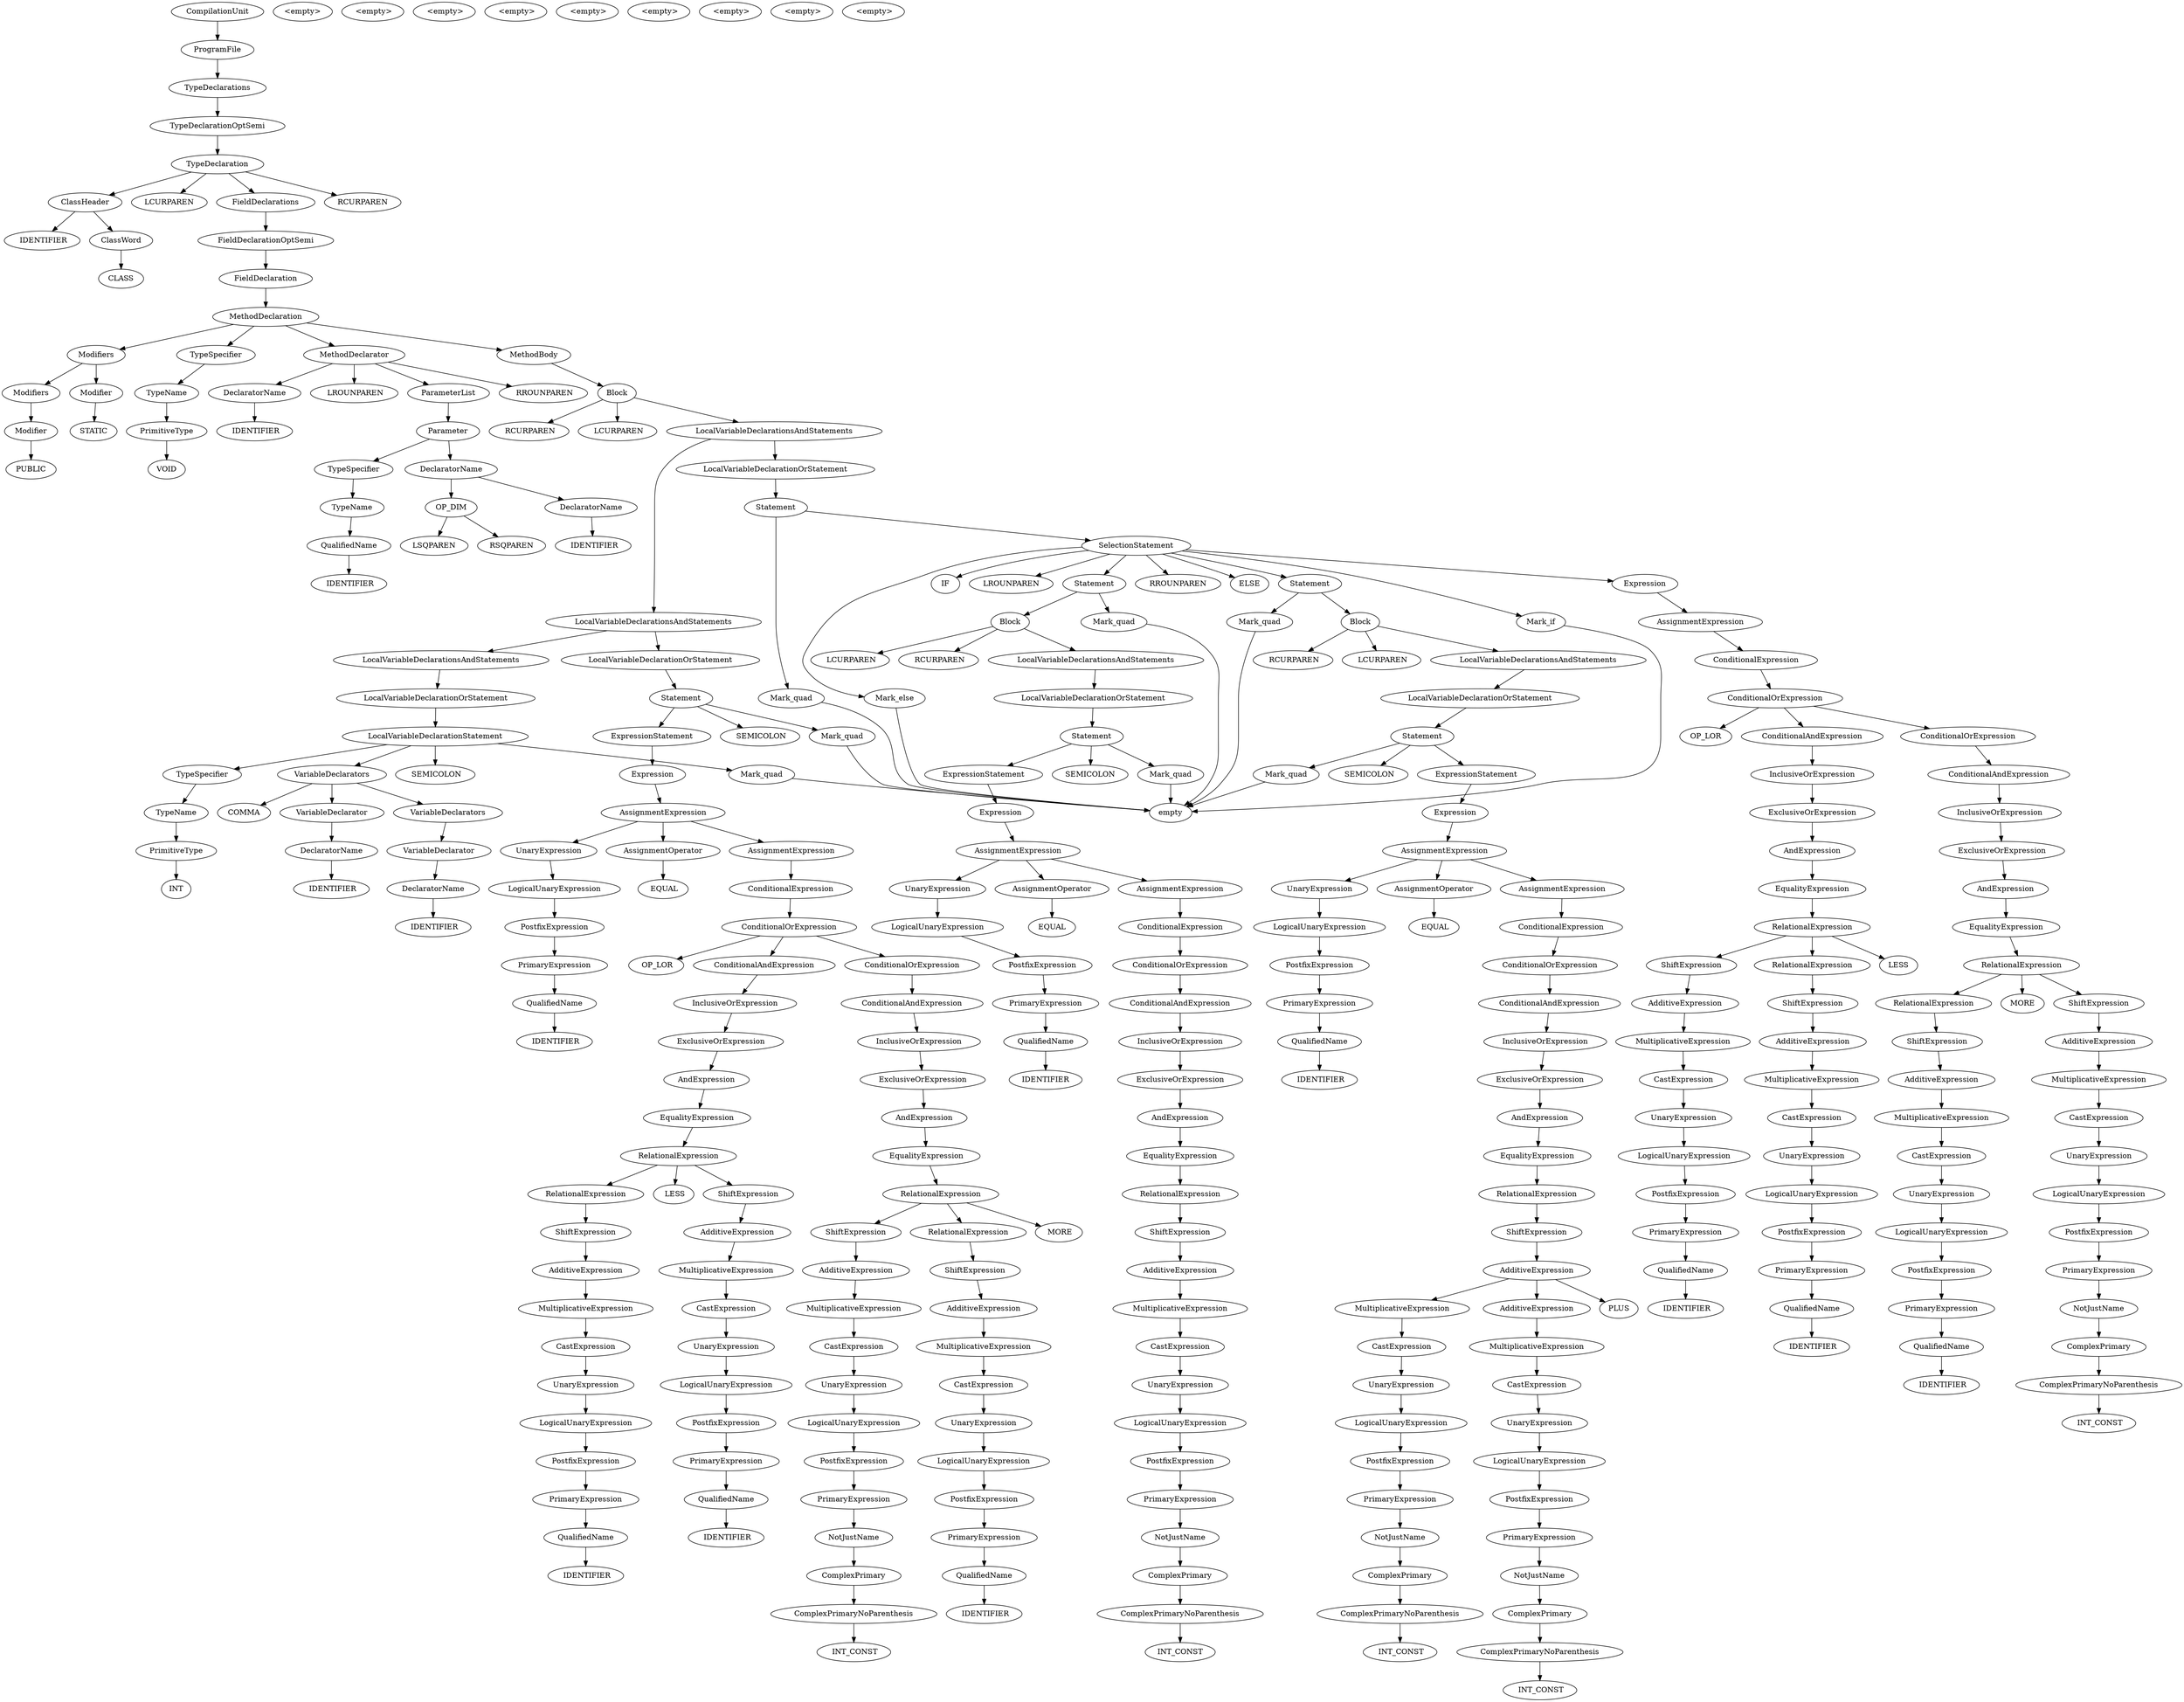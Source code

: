 digraph ParseTree{
CompilationUnit_1 [ label = "CompilationUnit" ]
ProgramFile_1 [ label = "ProgramFile" ]
CompilationUnit_1 -> ProgramFile_1 
ProgramFile_1 [ label = "ProgramFile" ]
TypeDeclarations_1 [ label = "TypeDeclarations" ]
ProgramFile_1 -> TypeDeclarations_1 
TypeDeclarations_1 [ label = "TypeDeclarations" ]
TypeDeclarationOptSemi_1 [ label = "TypeDeclarationOptSemi" ]
TypeDeclarations_1 -> TypeDeclarationOptSemi_1 
TypeDeclarationOptSemi_1 [ label = "TypeDeclarationOptSemi" ]
TypeDeclaration_1 [ label = "TypeDeclaration" ]
TypeDeclarationOptSemi_1 -> TypeDeclaration_1 
TypeDeclaration_1 [ label = "TypeDeclaration" ]
ClassHeader_1 [ label = "ClassHeader" ]
LCURPAREN_1 [ label = "LCURPAREN" ]
FieldDeclarations_1 [ label = "FieldDeclarations" ]
RCURPAREN_1 [ label = "RCURPAREN" ]
TypeDeclaration_1 -> ClassHeader_1  , LCURPAREN_1 , FieldDeclarations_1 , RCURPAREN_1
FieldDeclarations_1 [ label = "FieldDeclarations" ]
FieldDeclarationOptSemi_1 [ label = "FieldDeclarationOptSemi" ]
FieldDeclarations_1 -> FieldDeclarationOptSemi_1 
FieldDeclarationOptSemi_1 [ label = "FieldDeclarationOptSemi" ]
FieldDeclaration_1 [ label = "FieldDeclaration" ]
FieldDeclarationOptSemi_1 -> FieldDeclaration_1 
FieldDeclaration_1 [ label = "FieldDeclaration" ]
MethodDeclaration_1 [ label = "MethodDeclaration" ]
FieldDeclaration_1 -> MethodDeclaration_1 
MethodDeclaration_1 [ label = "MethodDeclaration" ]
Modifiers_1 [ label = "Modifiers" ]
TypeSpecifier_1 [ label = "TypeSpecifier" ]
MethodDeclarator_1 [ label = "MethodDeclarator" ]
MethodBody_1 [ label = "MethodBody" ]
MethodDeclaration_1 -> Modifiers_1  , TypeSpecifier_1 , MethodDeclarator_1 , MethodBody_1
MethodBody_1 [ label = "MethodBody" ]
Block_1 [ label = "Block" ]
MethodBody_1 -> Block_1 
Block_1 [ label = "Block" ]
LCURPAREN_2 [ label =" LCURPAREN" ]
LocalVariableDeclarationsAndStatements_1 [ label = "LocalVariableDeclarationsAndStatements" ]
RCURPAREN_2 [ label =" RCURPAREN" ]
Block_1 -> LCURPAREN_2  , LocalVariableDeclarationsAndStatements_1 , RCURPAREN_2
LocalVariableDeclarationsAndStatements_1 [ label = "LocalVariableDeclarationsAndStatements" ]
LocalVariableDeclarationsAndStatements_2 [ label =" LocalVariableDeclarationsAndStatements" ]
LocalVariableDeclarationOrStatement_1 [ label = "LocalVariableDeclarationOrStatement" ]
LocalVariableDeclarationsAndStatements_1 -> LocalVariableDeclarationsAndStatements_2  , LocalVariableDeclarationOrStatement_1
LocalVariableDeclarationOrStatement_1 [ label = "LocalVariableDeclarationOrStatement" ]
Statement_1 [ label = "Statement" ]
LocalVariableDeclarationOrStatement_1 -> Statement_1 
Statement_1 [ label = "Statement" ]
SelectionStatement_1 [ label = "SelectionStatement" ]
Mark_quad_1 [ label = "Mark_quad" ]
Statement_1 -> SelectionStatement_1  , Mark_quad_1
Mark_quad_1 [ label = "Mark_quad" ]
<empty>_1 [ label = "<empty>" ]
Mark_quad_1 -> <empty>_1 
SelectionStatement_1 [ label = "SelectionStatement" ]
IF_1 [ label = "IF" ]
LROUNPAREN_1 [ label = "LROUNPAREN" ]
Expression_1 [ label = "Expression" ]
RROUNPAREN_1 [ label = "RROUNPAREN" ]
Mark_if_1 [ label = "Mark_if" ]
Statement_2 [ label =" Statement" ]
ELSE_1 [ label = "ELSE" ]
Mark_else_1 [ label = "Mark_else" ]
Statement_3 [ label =" Statement" ]
SelectionStatement_1 -> IF_1  , LROUNPAREN_1 , Expression_1 , RROUNPAREN_1 , Mark_if_1 , Statement_2 , ELSE_1 , Mark_else_1 , Statement_3
Statement_3 [ label = "Statement" ]
Block_2 [ label =" Block" ]
Mark_quad_2 [ label =" Mark_quad" ]
Statement_3 -> Block_2  , Mark_quad_2
Mark_quad_2 [ label = "Mark_quad" ]
<empty>_2 [ label =" <empty>" ]
Mark_quad_2 -> <empty>_2 
Block_2 [ label = "Block" ]
LCURPAREN_3 [ label =" LCURPAREN" ]
LocalVariableDeclarationsAndStatements_3 [ label =" LocalVariableDeclarationsAndStatements" ]
RCURPAREN_3 [ label =" RCURPAREN" ]
Block_2 -> LCURPAREN_3  , LocalVariableDeclarationsAndStatements_3 , RCURPAREN_3
LocalVariableDeclarationsAndStatements_3 [ label = "LocalVariableDeclarationsAndStatements" ]
LocalVariableDeclarationOrStatement_2 [ label =" LocalVariableDeclarationOrStatement" ]
LocalVariableDeclarationsAndStatements_3 -> LocalVariableDeclarationOrStatement_2 
LocalVariableDeclarationOrStatement_2 [ label = "LocalVariableDeclarationOrStatement" ]
Statement_4 [ label =" Statement" ]
LocalVariableDeclarationOrStatement_2 -> Statement_4 
Statement_4 [ label = "Statement" ]
ExpressionStatement_1 [ label = "ExpressionStatement" ]
SEMICOLON_1 [ label = "SEMICOLON" ]
Mark_quad_3 [ label =" Mark_quad" ]
Statement_4 -> ExpressionStatement_1  , SEMICOLON_1 , Mark_quad_3
Mark_quad_3 [ label = "Mark_quad" ]
<empty>_3 [ label =" <empty>" ]
Mark_quad_3 -> <empty>_3 
ExpressionStatement_1 [ label = "ExpressionStatement" ]
Expression_2 [ label =" Expression" ]
ExpressionStatement_1 -> Expression_2 
Expression_2 [ label = "Expression" ]
AssignmentExpression_1 [ label = "AssignmentExpression" ]
Expression_2 -> AssignmentExpression_1 
AssignmentExpression_1 [ label = "AssignmentExpression" ]
UnaryExpression_1 [ label = "UnaryExpression" ]
AssignmentOperator_1 [ label = "AssignmentOperator" ]
AssignmentExpression_2 [ label =" AssignmentExpression" ]
AssignmentExpression_1 -> UnaryExpression_1  , AssignmentOperator_1 , AssignmentExpression_2
AssignmentExpression_2 [ label = "AssignmentExpression" ]
ConditionalExpression_1 [ label = "ConditionalExpression" ]
AssignmentExpression_2 -> ConditionalExpression_1 
ConditionalExpression_1 [ label = "ConditionalExpression" ]
ConditionalOrExpression_1 [ label = "ConditionalOrExpression" ]
ConditionalExpression_1 -> ConditionalOrExpression_1 
ConditionalOrExpression_1 [ label = "ConditionalOrExpression" ]
ConditionalAndExpression_1 [ label = "ConditionalAndExpression" ]
ConditionalOrExpression_1 -> ConditionalAndExpression_1 
ConditionalAndExpression_1 [ label = "ConditionalAndExpression" ]
InclusiveOrExpression_1 [ label = "InclusiveOrExpression" ]
ConditionalAndExpression_1 -> InclusiveOrExpression_1 
InclusiveOrExpression_1 [ label = "InclusiveOrExpression" ]
ExclusiveOrExpression_1 [ label = "ExclusiveOrExpression" ]
InclusiveOrExpression_1 -> ExclusiveOrExpression_1 
ExclusiveOrExpression_1 [ label = "ExclusiveOrExpression" ]
AndExpression_1 [ label = "AndExpression" ]
ExclusiveOrExpression_1 -> AndExpression_1 
AndExpression_1 [ label = "AndExpression" ]
EqualityExpression_1 [ label = "EqualityExpression" ]
AndExpression_1 -> EqualityExpression_1 
EqualityExpression_1 [ label = "EqualityExpression" ]
RelationalExpression_1 [ label = "RelationalExpression" ]
EqualityExpression_1 -> RelationalExpression_1 
RelationalExpression_1 [ label = "RelationalExpression" ]
ShiftExpression_1 [ label = "ShiftExpression" ]
RelationalExpression_1 -> ShiftExpression_1 
ShiftExpression_1 [ label = "ShiftExpression" ]
AdditiveExpression_1 [ label = "AdditiveExpression" ]
ShiftExpression_1 -> AdditiveExpression_1 
AdditiveExpression_1 [ label = "AdditiveExpression" ]
MultiplicativeExpression_1 [ label = "MultiplicativeExpression" ]
AdditiveExpression_1 -> MultiplicativeExpression_1 
MultiplicativeExpression_1 [ label = "MultiplicativeExpression" ]
CastExpression_1 [ label = "CastExpression" ]
MultiplicativeExpression_1 -> CastExpression_1 
CastExpression_1 [ label = "CastExpression" ]
UnaryExpression_2 [ label =" UnaryExpression" ]
CastExpression_1 -> UnaryExpression_2 
UnaryExpression_2 [ label = "UnaryExpression" ]
LogicalUnaryExpression_1 [ label = "LogicalUnaryExpression" ]
UnaryExpression_2 -> LogicalUnaryExpression_1 
LogicalUnaryExpression_1 [ label = "LogicalUnaryExpression" ]
PostfixExpression_1 [ label = "PostfixExpression" ]
LogicalUnaryExpression_1 -> PostfixExpression_1 
PostfixExpression_1 [ label = "PostfixExpression" ]
PrimaryExpression_1 [ label = "PrimaryExpression" ]
PostfixExpression_1 -> PrimaryExpression_1 
PrimaryExpression_1 [ label = "PrimaryExpression" ]
NotJustName_1 [ label = "NotJustName" ]
PrimaryExpression_1 -> NotJustName_1 
NotJustName_1 [ label = "NotJustName" ]
ComplexPrimary_1 [ label = "ComplexPrimary" ]
NotJustName_1 -> ComplexPrimary_1 
ComplexPrimary_1 [ label = "ComplexPrimary" ]
ComplexPrimaryNoParenthesis_1 [ label = "ComplexPrimaryNoParenthesis" ]
ComplexPrimary_1 -> ComplexPrimaryNoParenthesis_1 
ComplexPrimaryNoParenthesis_1 [ label = "ComplexPrimaryNoParenthesis" ]
INT_CONST_1 [ label = "INT_CONST" ]
ComplexPrimaryNoParenthesis_1 -> INT_CONST_1 
AssignmentOperator_1 [ label = "AssignmentOperator" ]
EQUAL_1 [ label = "EQUAL" ]
AssignmentOperator_1 -> EQUAL_1 
UnaryExpression_1 [ label = "UnaryExpression" ]
LogicalUnaryExpression_2 [ label =" LogicalUnaryExpression" ]
UnaryExpression_1 -> LogicalUnaryExpression_2 
LogicalUnaryExpression_2 [ label = "LogicalUnaryExpression" ]
PostfixExpression_2 [ label =" PostfixExpression" ]
LogicalUnaryExpression_2 -> PostfixExpression_2 
PostfixExpression_2 [ label = "PostfixExpression" ]
PrimaryExpression_2 [ label =" PrimaryExpression" ]
PostfixExpression_2 -> PrimaryExpression_2 
PrimaryExpression_2 [ label = "PrimaryExpression" ]
QualifiedName_1 [ label = "QualifiedName" ]
PrimaryExpression_2 -> QualifiedName_1 
QualifiedName_1 [ label = "QualifiedName" ]
IDENTIFIER_1 [ label = "IDENTIFIER" ]
QualifiedName_1 -> IDENTIFIER_1 
Mark_else_1 [ label = "Mark_else" ]
<empty>_4 [ label =" <empty>" ]
Mark_else_1 -> <empty>_4 
Statement_2 [ label = "Statement" ]
Block_3 [ label =" Block" ]
Mark_quad_4 [ label =" Mark_quad" ]
Statement_2 -> Block_3  , Mark_quad_4
Mark_quad_4 [ label = "Mark_quad" ]
<empty>_5 [ label =" <empty>" ]
Mark_quad_4 -> <empty>_5 
Block_3 [ label = "Block" ]
LCURPAREN_4 [ label =" LCURPAREN" ]
LocalVariableDeclarationsAndStatements_4 [ label =" LocalVariableDeclarationsAndStatements" ]
RCURPAREN_4 [ label =" RCURPAREN" ]
Block_3 -> LCURPAREN_4  , LocalVariableDeclarationsAndStatements_4 , RCURPAREN_4
LocalVariableDeclarationsAndStatements_4 [ label = "LocalVariableDeclarationsAndStatements" ]
LocalVariableDeclarationOrStatement_3 [ label =" LocalVariableDeclarationOrStatement" ]
LocalVariableDeclarationsAndStatements_4 -> LocalVariableDeclarationOrStatement_3 
LocalVariableDeclarationOrStatement_3 [ label = "LocalVariableDeclarationOrStatement" ]
Statement_5 [ label =" Statement" ]
LocalVariableDeclarationOrStatement_3 -> Statement_5 
Statement_5 [ label = "Statement" ]
ExpressionStatement_2 [ label =" ExpressionStatement" ]
SEMICOLON_2 [ label =" SEMICOLON" ]
Mark_quad_5 [ label =" Mark_quad" ]
Statement_5 -> ExpressionStatement_2  , SEMICOLON_2 , Mark_quad_5
Mark_quad_5 [ label = "Mark_quad" ]
<empty>_6 [ label =" <empty>" ]
Mark_quad_5 -> <empty>_6 
ExpressionStatement_2 [ label = "ExpressionStatement" ]
Expression_3 [ label =" Expression" ]
ExpressionStatement_2 -> Expression_3 
Expression_3 [ label = "Expression" ]
AssignmentExpression_3 [ label =" AssignmentExpression" ]
Expression_3 -> AssignmentExpression_3 
AssignmentExpression_3 [ label = "AssignmentExpression" ]
UnaryExpression_3 [ label =" UnaryExpression" ]
AssignmentOperator_2 [ label =" AssignmentOperator" ]
AssignmentExpression_4 [ label =" AssignmentExpression" ]
AssignmentExpression_3 -> UnaryExpression_3  , AssignmentOperator_2 , AssignmentExpression_4
AssignmentExpression_4 [ label = "AssignmentExpression" ]
ConditionalExpression_2 [ label =" ConditionalExpression" ]
AssignmentExpression_4 -> ConditionalExpression_2 
ConditionalExpression_2 [ label = "ConditionalExpression" ]
ConditionalOrExpression_2 [ label =" ConditionalOrExpression" ]
ConditionalExpression_2 -> ConditionalOrExpression_2 
ConditionalOrExpression_2 [ label = "ConditionalOrExpression" ]
ConditionalAndExpression_2 [ label =" ConditionalAndExpression" ]
ConditionalOrExpression_2 -> ConditionalAndExpression_2 
ConditionalAndExpression_2 [ label = "ConditionalAndExpression" ]
InclusiveOrExpression_2 [ label =" InclusiveOrExpression" ]
ConditionalAndExpression_2 -> InclusiveOrExpression_2 
InclusiveOrExpression_2 [ label = "InclusiveOrExpression" ]
ExclusiveOrExpression_2 [ label =" ExclusiveOrExpression" ]
InclusiveOrExpression_2 -> ExclusiveOrExpression_2 
ExclusiveOrExpression_2 [ label = "ExclusiveOrExpression" ]
AndExpression_2 [ label =" AndExpression" ]
ExclusiveOrExpression_2 -> AndExpression_2 
AndExpression_2 [ label = "AndExpression" ]
EqualityExpression_2 [ label =" EqualityExpression" ]
AndExpression_2 -> EqualityExpression_2 
EqualityExpression_2 [ label = "EqualityExpression" ]
RelationalExpression_2 [ label =" RelationalExpression" ]
EqualityExpression_2 -> RelationalExpression_2 
RelationalExpression_2 [ label = "RelationalExpression" ]
ShiftExpression_2 [ label =" ShiftExpression" ]
RelationalExpression_2 -> ShiftExpression_2 
ShiftExpression_2 [ label = "ShiftExpression" ]
AdditiveExpression_2 [ label =" AdditiveExpression" ]
ShiftExpression_2 -> AdditiveExpression_2 
AdditiveExpression_2 [ label = "AdditiveExpression" ]
AdditiveExpression_3 [ label =" AdditiveExpression" ]
PLUS_1 [ label = "PLUS" ]
MultiplicativeExpression_2 [ label =" MultiplicativeExpression" ]
AdditiveExpression_2 -> AdditiveExpression_3  , PLUS_1 , MultiplicativeExpression_2
MultiplicativeExpression_2 [ label = "MultiplicativeExpression" ]
CastExpression_2 [ label =" CastExpression" ]
MultiplicativeExpression_2 -> CastExpression_2 
CastExpression_2 [ label = "CastExpression" ]
UnaryExpression_4 [ label =" UnaryExpression" ]
CastExpression_2 -> UnaryExpression_4 
UnaryExpression_4 [ label = "UnaryExpression" ]
LogicalUnaryExpression_3 [ label =" LogicalUnaryExpression" ]
UnaryExpression_4 -> LogicalUnaryExpression_3 
LogicalUnaryExpression_3 [ label = "LogicalUnaryExpression" ]
PostfixExpression_3 [ label =" PostfixExpression" ]
LogicalUnaryExpression_3 -> PostfixExpression_3 
PostfixExpression_3 [ label = "PostfixExpression" ]
PrimaryExpression_3 [ label =" PrimaryExpression" ]
PostfixExpression_3 -> PrimaryExpression_3 
PrimaryExpression_3 [ label = "PrimaryExpression" ]
NotJustName_2 [ label =" NotJustName" ]
PrimaryExpression_3 -> NotJustName_2 
NotJustName_2 [ label = "NotJustName" ]
ComplexPrimary_2 [ label =" ComplexPrimary" ]
NotJustName_2 -> ComplexPrimary_2 
ComplexPrimary_2 [ label = "ComplexPrimary" ]
ComplexPrimaryNoParenthesis_2 [ label =" ComplexPrimaryNoParenthesis" ]
ComplexPrimary_2 -> ComplexPrimaryNoParenthesis_2 
ComplexPrimaryNoParenthesis_2 [ label = "ComplexPrimaryNoParenthesis" ]
INT_CONST_2 [ label =" INT_CONST" ]
ComplexPrimaryNoParenthesis_2 -> INT_CONST_2 
AdditiveExpression_3 [ label = "AdditiveExpression" ]
MultiplicativeExpression_3 [ label =" MultiplicativeExpression" ]
AdditiveExpression_3 -> MultiplicativeExpression_3 
MultiplicativeExpression_3 [ label = "MultiplicativeExpression" ]
CastExpression_3 [ label =" CastExpression" ]
MultiplicativeExpression_3 -> CastExpression_3 
CastExpression_3 [ label = "CastExpression" ]
UnaryExpression_5 [ label =" UnaryExpression" ]
CastExpression_3 -> UnaryExpression_5 
UnaryExpression_5 [ label = "UnaryExpression" ]
LogicalUnaryExpression_4 [ label =" LogicalUnaryExpression" ]
UnaryExpression_5 -> LogicalUnaryExpression_4 
LogicalUnaryExpression_4 [ label = "LogicalUnaryExpression" ]
PostfixExpression_4 [ label =" PostfixExpression" ]
LogicalUnaryExpression_4 -> PostfixExpression_4 
PostfixExpression_4 [ label = "PostfixExpression" ]
PrimaryExpression_4 [ label =" PrimaryExpression" ]
PostfixExpression_4 -> PrimaryExpression_4 
PrimaryExpression_4 [ label = "PrimaryExpression" ]
NotJustName_3 [ label =" NotJustName" ]
PrimaryExpression_4 -> NotJustName_3 
NotJustName_3 [ label = "NotJustName" ]
ComplexPrimary_3 [ label =" ComplexPrimary" ]
NotJustName_3 -> ComplexPrimary_3 
ComplexPrimary_3 [ label = "ComplexPrimary" ]
ComplexPrimaryNoParenthesis_3 [ label =" ComplexPrimaryNoParenthesis" ]
ComplexPrimary_3 -> ComplexPrimaryNoParenthesis_3 
ComplexPrimaryNoParenthesis_3 [ label = "ComplexPrimaryNoParenthesis" ]
INT_CONST_3 [ label =" INT_CONST" ]
ComplexPrimaryNoParenthesis_3 -> INT_CONST_3 
AssignmentOperator_2 [ label = "AssignmentOperator" ]
EQUAL_2 [ label =" EQUAL" ]
AssignmentOperator_2 -> EQUAL_2 
UnaryExpression_3 [ label = "UnaryExpression" ]
LogicalUnaryExpression_5 [ label =" LogicalUnaryExpression" ]
UnaryExpression_3 -> LogicalUnaryExpression_5 
LogicalUnaryExpression_5 [ label = "LogicalUnaryExpression" ]
PostfixExpression_5 [ label =" PostfixExpression" ]
LogicalUnaryExpression_5 -> PostfixExpression_5 
PostfixExpression_5 [ label = "PostfixExpression" ]
PrimaryExpression_5 [ label =" PrimaryExpression" ]
PostfixExpression_5 -> PrimaryExpression_5 
PrimaryExpression_5 [ label = "PrimaryExpression" ]
QualifiedName_2 [ label =" QualifiedName" ]
PrimaryExpression_5 -> QualifiedName_2 
QualifiedName_2 [ label = "QualifiedName" ]
IDENTIFIER_2 [ label =" IDENTIFIER" ]
QualifiedName_2 -> IDENTIFIER_2 
Mark_if_1 [ label = "Mark_if" ]
<empty>_7 [ label =" <empty>" ]
Mark_if_1 -> <empty>_7 
Expression_1 [ label = "Expression" ]
AssignmentExpression_5 [ label =" AssignmentExpression" ]
Expression_1 -> AssignmentExpression_5 
AssignmentExpression_5 [ label = "AssignmentExpression" ]
ConditionalExpression_3 [ label =" ConditionalExpression" ]
AssignmentExpression_5 -> ConditionalExpression_3 
ConditionalExpression_3 [ label = "ConditionalExpression" ]
ConditionalOrExpression_3 [ label =" ConditionalOrExpression" ]
ConditionalExpression_3 -> ConditionalOrExpression_3 
ConditionalOrExpression_3 [ label = "ConditionalOrExpression" ]
ConditionalOrExpression_4 [ label =" ConditionalOrExpression" ]
OP_LOR_1 [ label = "OP_LOR" ]
ConditionalAndExpression_3 [ label =" ConditionalAndExpression" ]
ConditionalOrExpression_3 -> ConditionalOrExpression_4  , OP_LOR_1 , ConditionalAndExpression_3
ConditionalAndExpression_3 [ label = "ConditionalAndExpression" ]
InclusiveOrExpression_3 [ label =" InclusiveOrExpression" ]
ConditionalAndExpression_3 -> InclusiveOrExpression_3 
InclusiveOrExpression_3 [ label = "InclusiveOrExpression" ]
ExclusiveOrExpression_3 [ label =" ExclusiveOrExpression" ]
InclusiveOrExpression_3 -> ExclusiveOrExpression_3 
ExclusiveOrExpression_3 [ label = "ExclusiveOrExpression" ]
AndExpression_3 [ label =" AndExpression" ]
ExclusiveOrExpression_3 -> AndExpression_3 
AndExpression_3 [ label = "AndExpression" ]
EqualityExpression_3 [ label =" EqualityExpression" ]
AndExpression_3 -> EqualityExpression_3 
EqualityExpression_3 [ label = "EqualityExpression" ]
RelationalExpression_3 [ label =" RelationalExpression" ]
EqualityExpression_3 -> RelationalExpression_3 
RelationalExpression_3 [ label = "RelationalExpression" ]
RelationalExpression_4 [ label =" RelationalExpression" ]
LESS_1 [ label = "LESS" ]
ShiftExpression_3 [ label =" ShiftExpression" ]
RelationalExpression_3 -> RelationalExpression_4  , LESS_1 , ShiftExpression_3
ShiftExpression_3 [ label = "ShiftExpression" ]
AdditiveExpression_4 [ label =" AdditiveExpression" ]
ShiftExpression_3 -> AdditiveExpression_4 
AdditiveExpression_4 [ label = "AdditiveExpression" ]
MultiplicativeExpression_4 [ label =" MultiplicativeExpression" ]
AdditiveExpression_4 -> MultiplicativeExpression_4 
MultiplicativeExpression_4 [ label = "MultiplicativeExpression" ]
CastExpression_4 [ label =" CastExpression" ]
MultiplicativeExpression_4 -> CastExpression_4 
CastExpression_4 [ label = "CastExpression" ]
UnaryExpression_6 [ label =" UnaryExpression" ]
CastExpression_4 -> UnaryExpression_6 
UnaryExpression_6 [ label = "UnaryExpression" ]
LogicalUnaryExpression_6 [ label =" LogicalUnaryExpression" ]
UnaryExpression_6 -> LogicalUnaryExpression_6 
LogicalUnaryExpression_6 [ label = "LogicalUnaryExpression" ]
PostfixExpression_6 [ label =" PostfixExpression" ]
LogicalUnaryExpression_6 -> PostfixExpression_6 
PostfixExpression_6 [ label = "PostfixExpression" ]
PrimaryExpression_6 [ label =" PrimaryExpression" ]
PostfixExpression_6 -> PrimaryExpression_6 
PrimaryExpression_6 [ label = "PrimaryExpression" ]
QualifiedName_3 [ label =" QualifiedName" ]
PrimaryExpression_6 -> QualifiedName_3 
QualifiedName_3 [ label = "QualifiedName" ]
IDENTIFIER_3 [ label =" IDENTIFIER" ]
QualifiedName_3 -> IDENTIFIER_3 
RelationalExpression_4 [ label = "RelationalExpression" ]
ShiftExpression_4 [ label =" ShiftExpression" ]
RelationalExpression_4 -> ShiftExpression_4 
ShiftExpression_4 [ label = "ShiftExpression" ]
AdditiveExpression_5 [ label =" AdditiveExpression" ]
ShiftExpression_4 -> AdditiveExpression_5 
AdditiveExpression_5 [ label = "AdditiveExpression" ]
MultiplicativeExpression_5 [ label =" MultiplicativeExpression" ]
AdditiveExpression_5 -> MultiplicativeExpression_5 
MultiplicativeExpression_5 [ label = "MultiplicativeExpression" ]
CastExpression_5 [ label =" CastExpression" ]
MultiplicativeExpression_5 -> CastExpression_5 
CastExpression_5 [ label = "CastExpression" ]
UnaryExpression_7 [ label =" UnaryExpression" ]
CastExpression_5 -> UnaryExpression_7 
UnaryExpression_7 [ label = "UnaryExpression" ]
LogicalUnaryExpression_7 [ label =" LogicalUnaryExpression" ]
UnaryExpression_7 -> LogicalUnaryExpression_7 
LogicalUnaryExpression_7 [ label = "LogicalUnaryExpression" ]
PostfixExpression_7 [ label =" PostfixExpression" ]
LogicalUnaryExpression_7 -> PostfixExpression_7 
PostfixExpression_7 [ label = "PostfixExpression" ]
PrimaryExpression_7 [ label =" PrimaryExpression" ]
PostfixExpression_7 -> PrimaryExpression_7 
PrimaryExpression_7 [ label = "PrimaryExpression" ]
QualifiedName_4 [ label =" QualifiedName" ]
PrimaryExpression_7 -> QualifiedName_4 
QualifiedName_4 [ label = "QualifiedName" ]
IDENTIFIER_4 [ label =" IDENTIFIER" ]
QualifiedName_4 -> IDENTIFIER_4 
ConditionalOrExpression_4 [ label = "ConditionalOrExpression" ]
ConditionalAndExpression_4 [ label =" ConditionalAndExpression" ]
ConditionalOrExpression_4 -> ConditionalAndExpression_4 
ConditionalAndExpression_4 [ label = "ConditionalAndExpression" ]
InclusiveOrExpression_4 [ label =" InclusiveOrExpression" ]
ConditionalAndExpression_4 -> InclusiveOrExpression_4 
InclusiveOrExpression_4 [ label = "InclusiveOrExpression" ]
ExclusiveOrExpression_4 [ label =" ExclusiveOrExpression" ]
InclusiveOrExpression_4 -> ExclusiveOrExpression_4 
ExclusiveOrExpression_4 [ label = "ExclusiveOrExpression" ]
AndExpression_4 [ label =" AndExpression" ]
ExclusiveOrExpression_4 -> AndExpression_4 
AndExpression_4 [ label = "AndExpression" ]
EqualityExpression_4 [ label =" EqualityExpression" ]
AndExpression_4 -> EqualityExpression_4 
EqualityExpression_4 [ label = "EqualityExpression" ]
RelationalExpression_5 [ label =" RelationalExpression" ]
EqualityExpression_4 -> RelationalExpression_5 
RelationalExpression_5 [ label = "RelationalExpression" ]
RelationalExpression_6 [ label =" RelationalExpression" ]
MORE_1 [ label = "MORE" ]
ShiftExpression_5 [ label =" ShiftExpression" ]
RelationalExpression_5 -> RelationalExpression_6  , MORE_1 , ShiftExpression_5
ShiftExpression_5 [ label = "ShiftExpression" ]
AdditiveExpression_6 [ label =" AdditiveExpression" ]
ShiftExpression_5 -> AdditiveExpression_6 
AdditiveExpression_6 [ label = "AdditiveExpression" ]
MultiplicativeExpression_6 [ label =" MultiplicativeExpression" ]
AdditiveExpression_6 -> MultiplicativeExpression_6 
MultiplicativeExpression_6 [ label = "MultiplicativeExpression" ]
CastExpression_6 [ label =" CastExpression" ]
MultiplicativeExpression_6 -> CastExpression_6 
CastExpression_6 [ label = "CastExpression" ]
UnaryExpression_8 [ label =" UnaryExpression" ]
CastExpression_6 -> UnaryExpression_8 
UnaryExpression_8 [ label = "UnaryExpression" ]
LogicalUnaryExpression_8 [ label =" LogicalUnaryExpression" ]
UnaryExpression_8 -> LogicalUnaryExpression_8 
LogicalUnaryExpression_8 [ label = "LogicalUnaryExpression" ]
PostfixExpression_8 [ label =" PostfixExpression" ]
LogicalUnaryExpression_8 -> PostfixExpression_8 
PostfixExpression_8 [ label = "PostfixExpression" ]
PrimaryExpression_8 [ label =" PrimaryExpression" ]
PostfixExpression_8 -> PrimaryExpression_8 
PrimaryExpression_8 [ label = "PrimaryExpression" ]
NotJustName_4 [ label =" NotJustName" ]
PrimaryExpression_8 -> NotJustName_4 
NotJustName_4 [ label = "NotJustName" ]
ComplexPrimary_4 [ label =" ComplexPrimary" ]
NotJustName_4 -> ComplexPrimary_4 
ComplexPrimary_4 [ label = "ComplexPrimary" ]
ComplexPrimaryNoParenthesis_4 [ label =" ComplexPrimaryNoParenthesis" ]
ComplexPrimary_4 -> ComplexPrimaryNoParenthesis_4 
ComplexPrimaryNoParenthesis_4 [ label = "ComplexPrimaryNoParenthesis" ]
INT_CONST_4 [ label =" INT_CONST" ]
ComplexPrimaryNoParenthesis_4 -> INT_CONST_4 
RelationalExpression_6 [ label = "RelationalExpression" ]
ShiftExpression_6 [ label =" ShiftExpression" ]
RelationalExpression_6 -> ShiftExpression_6 
ShiftExpression_6 [ label = "ShiftExpression" ]
AdditiveExpression_7 [ label =" AdditiveExpression" ]
ShiftExpression_6 -> AdditiveExpression_7 
AdditiveExpression_7 [ label = "AdditiveExpression" ]
MultiplicativeExpression_7 [ label =" MultiplicativeExpression" ]
AdditiveExpression_7 -> MultiplicativeExpression_7 
MultiplicativeExpression_7 [ label = "MultiplicativeExpression" ]
CastExpression_7 [ label =" CastExpression" ]
MultiplicativeExpression_7 -> CastExpression_7 
CastExpression_7 [ label = "CastExpression" ]
UnaryExpression_9 [ label =" UnaryExpression" ]
CastExpression_7 -> UnaryExpression_9 
UnaryExpression_9 [ label = "UnaryExpression" ]
LogicalUnaryExpression_9 [ label =" LogicalUnaryExpression" ]
UnaryExpression_9 -> LogicalUnaryExpression_9 
LogicalUnaryExpression_9 [ label = "LogicalUnaryExpression" ]
PostfixExpression_9 [ label =" PostfixExpression" ]
LogicalUnaryExpression_9 -> PostfixExpression_9 
PostfixExpression_9 [ label = "PostfixExpression" ]
PrimaryExpression_9 [ label =" PrimaryExpression" ]
PostfixExpression_9 -> PrimaryExpression_9 
PrimaryExpression_9 [ label = "PrimaryExpression" ]
QualifiedName_5 [ label =" QualifiedName" ]
PrimaryExpression_9 -> QualifiedName_5 
QualifiedName_5 [ label = "QualifiedName" ]
IDENTIFIER_5 [ label =" IDENTIFIER" ]
QualifiedName_5 -> IDENTIFIER_5 
LocalVariableDeclarationsAndStatements_2 [ label = "LocalVariableDeclarationsAndStatements" ]
LocalVariableDeclarationsAndStatements_5 [ label =" LocalVariableDeclarationsAndStatements" ]
LocalVariableDeclarationOrStatement_4 [ label =" LocalVariableDeclarationOrStatement" ]
LocalVariableDeclarationsAndStatements_2 -> LocalVariableDeclarationsAndStatements_5  , LocalVariableDeclarationOrStatement_4
LocalVariableDeclarationOrStatement_4 [ label = "LocalVariableDeclarationOrStatement" ]
Statement_6 [ label =" Statement" ]
LocalVariableDeclarationOrStatement_4 -> Statement_6 
Statement_6 [ label = "Statement" ]
ExpressionStatement_3 [ label =" ExpressionStatement" ]
SEMICOLON_3 [ label =" SEMICOLON" ]
Mark_quad_6 [ label =" Mark_quad" ]
Statement_6 -> ExpressionStatement_3  , SEMICOLON_3 , Mark_quad_6
Mark_quad_6 [ label = "Mark_quad" ]
<empty>_8 [ label =" <empty>" ]
Mark_quad_6 -> <empty>_8 
ExpressionStatement_3 [ label = "ExpressionStatement" ]
Expression_4 [ label =" Expression" ]
ExpressionStatement_3 -> Expression_4 
Expression_4 [ label = "Expression" ]
AssignmentExpression_6 [ label =" AssignmentExpression" ]
Expression_4 -> AssignmentExpression_6 
AssignmentExpression_6 [ label = "AssignmentExpression" ]
UnaryExpression_10 [ label =" UnaryExpression" ]
AssignmentOperator_3 [ label =" AssignmentOperator" ]
AssignmentExpression_7 [ label =" AssignmentExpression" ]
AssignmentExpression_6 -> UnaryExpression_10  , AssignmentOperator_3 , AssignmentExpression_7
AssignmentExpression_7 [ label = "AssignmentExpression" ]
ConditionalExpression_4 [ label =" ConditionalExpression" ]
AssignmentExpression_7 -> ConditionalExpression_4 
ConditionalExpression_4 [ label = "ConditionalExpression" ]
ConditionalOrExpression_5 [ label =" ConditionalOrExpression" ]
ConditionalExpression_4 -> ConditionalOrExpression_5 
ConditionalOrExpression_5 [ label = "ConditionalOrExpression" ]
ConditionalOrExpression_6 [ label =" ConditionalOrExpression" ]
OP_LOR_2 [ label =" OP_LOR" ]
ConditionalAndExpression_5 [ label =" ConditionalAndExpression" ]
ConditionalOrExpression_5 -> ConditionalOrExpression_6  , OP_LOR_2 , ConditionalAndExpression_5
ConditionalAndExpression_5 [ label = "ConditionalAndExpression" ]
InclusiveOrExpression_5 [ label =" InclusiveOrExpression" ]
ConditionalAndExpression_5 -> InclusiveOrExpression_5 
InclusiveOrExpression_5 [ label = "InclusiveOrExpression" ]
ExclusiveOrExpression_5 [ label =" ExclusiveOrExpression" ]
InclusiveOrExpression_5 -> ExclusiveOrExpression_5 
ExclusiveOrExpression_5 [ label = "ExclusiveOrExpression" ]
AndExpression_5 [ label =" AndExpression" ]
ExclusiveOrExpression_5 -> AndExpression_5 
AndExpression_5 [ label = "AndExpression" ]
EqualityExpression_5 [ label =" EqualityExpression" ]
AndExpression_5 -> EqualityExpression_5 
EqualityExpression_5 [ label = "EqualityExpression" ]
RelationalExpression_7 [ label =" RelationalExpression" ]
EqualityExpression_5 -> RelationalExpression_7 
RelationalExpression_7 [ label = "RelationalExpression" ]
RelationalExpression_8 [ label =" RelationalExpression" ]
LESS_2 [ label =" LESS" ]
ShiftExpression_7 [ label =" ShiftExpression" ]
RelationalExpression_7 -> RelationalExpression_8  , LESS_2 , ShiftExpression_7
ShiftExpression_7 [ label = "ShiftExpression" ]
AdditiveExpression_8 [ label =" AdditiveExpression" ]
ShiftExpression_7 -> AdditiveExpression_8 
AdditiveExpression_8 [ label = "AdditiveExpression" ]
MultiplicativeExpression_8 [ label =" MultiplicativeExpression" ]
AdditiveExpression_8 -> MultiplicativeExpression_8 
MultiplicativeExpression_8 [ label = "MultiplicativeExpression" ]
CastExpression_8 [ label =" CastExpression" ]
MultiplicativeExpression_8 -> CastExpression_8 
CastExpression_8 [ label = "CastExpression" ]
UnaryExpression_11 [ label =" UnaryExpression" ]
CastExpression_8 -> UnaryExpression_11 
UnaryExpression_11 [ label = "UnaryExpression" ]
LogicalUnaryExpression_10 [ label =" LogicalUnaryExpression" ]
UnaryExpression_11 -> LogicalUnaryExpression_10 
LogicalUnaryExpression_10 [ label = "LogicalUnaryExpression" ]
PostfixExpression_10 [ label =" PostfixExpression" ]
LogicalUnaryExpression_10 -> PostfixExpression_10 
PostfixExpression_10 [ label = "PostfixExpression" ]
PrimaryExpression_10 [ label =" PrimaryExpression" ]
PostfixExpression_10 -> PrimaryExpression_10 
PrimaryExpression_10 [ label = "PrimaryExpression" ]
QualifiedName_6 [ label =" QualifiedName" ]
PrimaryExpression_10 -> QualifiedName_6 
QualifiedName_6 [ label = "QualifiedName" ]
IDENTIFIER_6 [ label =" IDENTIFIER" ]
QualifiedName_6 -> IDENTIFIER_6 
RelationalExpression_8 [ label = "RelationalExpression" ]
ShiftExpression_8 [ label =" ShiftExpression" ]
RelationalExpression_8 -> ShiftExpression_8 
ShiftExpression_8 [ label = "ShiftExpression" ]
AdditiveExpression_9 [ label =" AdditiveExpression" ]
ShiftExpression_8 -> AdditiveExpression_9 
AdditiveExpression_9 [ label = "AdditiveExpression" ]
MultiplicativeExpression_9 [ label =" MultiplicativeExpression" ]
AdditiveExpression_9 -> MultiplicativeExpression_9 
MultiplicativeExpression_9 [ label = "MultiplicativeExpression" ]
CastExpression_9 [ label =" CastExpression" ]
MultiplicativeExpression_9 -> CastExpression_9 
CastExpression_9 [ label = "CastExpression" ]
UnaryExpression_12 [ label =" UnaryExpression" ]
CastExpression_9 -> UnaryExpression_12 
UnaryExpression_12 [ label = "UnaryExpression" ]
LogicalUnaryExpression_11 [ label =" LogicalUnaryExpression" ]
UnaryExpression_12 -> LogicalUnaryExpression_11 
LogicalUnaryExpression_11 [ label = "LogicalUnaryExpression" ]
PostfixExpression_11 [ label =" PostfixExpression" ]
LogicalUnaryExpression_11 -> PostfixExpression_11 
PostfixExpression_11 [ label = "PostfixExpression" ]
PrimaryExpression_11 [ label =" PrimaryExpression" ]
PostfixExpression_11 -> PrimaryExpression_11 
PrimaryExpression_11 [ label = "PrimaryExpression" ]
QualifiedName_7 [ label =" QualifiedName" ]
PrimaryExpression_11 -> QualifiedName_7 
QualifiedName_7 [ label = "QualifiedName" ]
IDENTIFIER_7 [ label =" IDENTIFIER" ]
QualifiedName_7 -> IDENTIFIER_7 
ConditionalOrExpression_6 [ label = "ConditionalOrExpression" ]
ConditionalAndExpression_6 [ label =" ConditionalAndExpression" ]
ConditionalOrExpression_6 -> ConditionalAndExpression_6 
ConditionalAndExpression_6 [ label = "ConditionalAndExpression" ]
InclusiveOrExpression_6 [ label =" InclusiveOrExpression" ]
ConditionalAndExpression_6 -> InclusiveOrExpression_6 
InclusiveOrExpression_6 [ label = "InclusiveOrExpression" ]
ExclusiveOrExpression_6 [ label =" ExclusiveOrExpression" ]
InclusiveOrExpression_6 -> ExclusiveOrExpression_6 
ExclusiveOrExpression_6 [ label = "ExclusiveOrExpression" ]
AndExpression_6 [ label =" AndExpression" ]
ExclusiveOrExpression_6 -> AndExpression_6 
AndExpression_6 [ label = "AndExpression" ]
EqualityExpression_6 [ label =" EqualityExpression" ]
AndExpression_6 -> EqualityExpression_6 
EqualityExpression_6 [ label = "EqualityExpression" ]
RelationalExpression_9 [ label =" RelationalExpression" ]
EqualityExpression_6 -> RelationalExpression_9 
RelationalExpression_9 [ label = "RelationalExpression" ]
RelationalExpression_10 [ label =" RelationalExpression" ]
MORE_2 [ label =" MORE" ]
ShiftExpression_9 [ label =" ShiftExpression" ]
RelationalExpression_9 -> RelationalExpression_10  , MORE_2 , ShiftExpression_9
ShiftExpression_9 [ label = "ShiftExpression" ]
AdditiveExpression_10 [ label =" AdditiveExpression" ]
ShiftExpression_9 -> AdditiveExpression_10 
AdditiveExpression_10 [ label = "AdditiveExpression" ]
MultiplicativeExpression_10 [ label =" MultiplicativeExpression" ]
AdditiveExpression_10 -> MultiplicativeExpression_10 
MultiplicativeExpression_10 [ label = "MultiplicativeExpression" ]
CastExpression_10 [ label =" CastExpression" ]
MultiplicativeExpression_10 -> CastExpression_10 
CastExpression_10 [ label = "CastExpression" ]
UnaryExpression_13 [ label =" UnaryExpression" ]
CastExpression_10 -> UnaryExpression_13 
UnaryExpression_13 [ label = "UnaryExpression" ]
LogicalUnaryExpression_12 [ label =" LogicalUnaryExpression" ]
UnaryExpression_13 -> LogicalUnaryExpression_12 
LogicalUnaryExpression_12 [ label = "LogicalUnaryExpression" ]
PostfixExpression_12 [ label =" PostfixExpression" ]
LogicalUnaryExpression_12 -> PostfixExpression_12 
PostfixExpression_12 [ label = "PostfixExpression" ]
PrimaryExpression_12 [ label =" PrimaryExpression" ]
PostfixExpression_12 -> PrimaryExpression_12 
PrimaryExpression_12 [ label = "PrimaryExpression" ]
NotJustName_5 [ label =" NotJustName" ]
PrimaryExpression_12 -> NotJustName_5 
NotJustName_5 [ label = "NotJustName" ]
ComplexPrimary_5 [ label =" ComplexPrimary" ]
NotJustName_5 -> ComplexPrimary_5 
ComplexPrimary_5 [ label = "ComplexPrimary" ]
ComplexPrimaryNoParenthesis_5 [ label =" ComplexPrimaryNoParenthesis" ]
ComplexPrimary_5 -> ComplexPrimaryNoParenthesis_5 
ComplexPrimaryNoParenthesis_5 [ label = "ComplexPrimaryNoParenthesis" ]
INT_CONST_5 [ label =" INT_CONST" ]
ComplexPrimaryNoParenthesis_5 -> INT_CONST_5 
RelationalExpression_10 [ label = "RelationalExpression" ]
ShiftExpression_10 [ label =" ShiftExpression" ]
RelationalExpression_10 -> ShiftExpression_10 
ShiftExpression_10 [ label = "ShiftExpression" ]
AdditiveExpression_11 [ label =" AdditiveExpression" ]
ShiftExpression_10 -> AdditiveExpression_11 
AdditiveExpression_11 [ label = "AdditiveExpression" ]
MultiplicativeExpression_11 [ label =" MultiplicativeExpression" ]
AdditiveExpression_11 -> MultiplicativeExpression_11 
MultiplicativeExpression_11 [ label = "MultiplicativeExpression" ]
CastExpression_11 [ label =" CastExpression" ]
MultiplicativeExpression_11 -> CastExpression_11 
CastExpression_11 [ label = "CastExpression" ]
UnaryExpression_14 [ label =" UnaryExpression" ]
CastExpression_11 -> UnaryExpression_14 
UnaryExpression_14 [ label = "UnaryExpression" ]
LogicalUnaryExpression_13 [ label =" LogicalUnaryExpression" ]
UnaryExpression_14 -> LogicalUnaryExpression_13 
LogicalUnaryExpression_13 [ label = "LogicalUnaryExpression" ]
PostfixExpression_13 [ label =" PostfixExpression" ]
LogicalUnaryExpression_13 -> PostfixExpression_13 
PostfixExpression_13 [ label = "PostfixExpression" ]
PrimaryExpression_13 [ label =" PrimaryExpression" ]
PostfixExpression_13 -> PrimaryExpression_13 
PrimaryExpression_13 [ label = "PrimaryExpression" ]
QualifiedName_8 [ label =" QualifiedName" ]
PrimaryExpression_13 -> QualifiedName_8 
QualifiedName_8 [ label = "QualifiedName" ]
IDENTIFIER_8 [ label =" IDENTIFIER" ]
QualifiedName_8 -> IDENTIFIER_8 
AssignmentOperator_3 [ label = "AssignmentOperator" ]
EQUAL_3 [ label =" EQUAL" ]
AssignmentOperator_3 -> EQUAL_3 
UnaryExpression_10 [ label = "UnaryExpression" ]
LogicalUnaryExpression_14 [ label =" LogicalUnaryExpression" ]
UnaryExpression_10 -> LogicalUnaryExpression_14 
LogicalUnaryExpression_14 [ label = "LogicalUnaryExpression" ]
PostfixExpression_14 [ label =" PostfixExpression" ]
LogicalUnaryExpression_14 -> PostfixExpression_14 
PostfixExpression_14 [ label = "PostfixExpression" ]
PrimaryExpression_14 [ label =" PrimaryExpression" ]
PostfixExpression_14 -> PrimaryExpression_14 
PrimaryExpression_14 [ label = "PrimaryExpression" ]
QualifiedName_9 [ label =" QualifiedName" ]
PrimaryExpression_14 -> QualifiedName_9 
QualifiedName_9 [ label = "QualifiedName" ]
IDENTIFIER_9 [ label =" IDENTIFIER" ]
QualifiedName_9 -> IDENTIFIER_9 
LocalVariableDeclarationsAndStatements_5 [ label = "LocalVariableDeclarationsAndStatements" ]
LocalVariableDeclarationOrStatement_5 [ label =" LocalVariableDeclarationOrStatement" ]
LocalVariableDeclarationsAndStatements_5 -> LocalVariableDeclarationOrStatement_5 
LocalVariableDeclarationOrStatement_5 [ label = "LocalVariableDeclarationOrStatement" ]
LocalVariableDeclarationStatement_1 [ label = "LocalVariableDeclarationStatement" ]
LocalVariableDeclarationOrStatement_5 -> LocalVariableDeclarationStatement_1 
LocalVariableDeclarationStatement_1 [ label = "LocalVariableDeclarationStatement" ]
TypeSpecifier_2 [ label =" TypeSpecifier" ]
VariableDeclarators_1 [ label = "VariableDeclarators" ]
SEMICOLON_4 [ label =" SEMICOLON" ]
Mark_quad_7 [ label =" Mark_quad" ]
LocalVariableDeclarationStatement_1 -> TypeSpecifier_2  , VariableDeclarators_1 , SEMICOLON_4 , Mark_quad_7
Mark_quad_7 [ label = "Mark_quad" ]
<empty>_9 [ label =" <empty>" ]
Mark_quad_7 -> <empty>_9 
VariableDeclarators_1 [ label = "VariableDeclarators" ]
VariableDeclarators_2 [ label =" VariableDeclarators" ]
COMMA_1 [ label = "COMMA" ]
VariableDeclarator_1 [ label = "VariableDeclarator" ]
VariableDeclarators_1 -> VariableDeclarators_2  , COMMA_1 , VariableDeclarator_1
VariableDeclarator_1 [ label = "VariableDeclarator" ]
DeclaratorName_1 [ label = "DeclaratorName" ]
VariableDeclarator_1 -> DeclaratorName_1 
DeclaratorName_1 [ label = "DeclaratorName" ]
IDENTIFIER_10 [ label =" IDENTIFIER" ]
DeclaratorName_1 -> IDENTIFIER_10 
VariableDeclarators_2 [ label = "VariableDeclarators" ]
VariableDeclarator_2 [ label =" VariableDeclarator" ]
VariableDeclarators_2 -> VariableDeclarator_2 
VariableDeclarator_2 [ label = "VariableDeclarator" ]
DeclaratorName_2 [ label =" DeclaratorName" ]
VariableDeclarator_2 -> DeclaratorName_2 
DeclaratorName_2 [ label = "DeclaratorName" ]
IDENTIFIER_11 [ label =" IDENTIFIER" ]
DeclaratorName_2 -> IDENTIFIER_11 
TypeSpecifier_2 [ label = "TypeSpecifier" ]
TypeName_1 [ label = "TypeName" ]
TypeSpecifier_2 -> TypeName_1 
TypeName_1 [ label = "TypeName" ]
PrimitiveType_1 [ label = "PrimitiveType" ]
TypeName_1 -> PrimitiveType_1 
PrimitiveType_1 [ label = "PrimitiveType" ]
INT_1 [ label = "INT" ]
PrimitiveType_1 -> INT_1 
MethodDeclarator_1 [ label = "MethodDeclarator" ]
DeclaratorName_3 [ label =" DeclaratorName" ]
LROUNPAREN_2 [ label =" LROUNPAREN" ]
ParameterList_1 [ label = "ParameterList" ]
RROUNPAREN_2 [ label =" RROUNPAREN" ]
MethodDeclarator_1 -> DeclaratorName_3  , LROUNPAREN_2 , ParameterList_1 , RROUNPAREN_2
ParameterList_1 [ label = "ParameterList" ]
Parameter_1 [ label = "Parameter" ]
ParameterList_1 -> Parameter_1 
Parameter_1 [ label = "Parameter" ]
TypeSpecifier_3 [ label =" TypeSpecifier" ]
DeclaratorName_4 [ label =" DeclaratorName" ]
Parameter_1 -> TypeSpecifier_3  , DeclaratorName_4
DeclaratorName_4 [ label = "DeclaratorName" ]
DeclaratorName_5 [ label =" DeclaratorName" ]
OP_DIM_1 [ label = "OP_DIM" ]
DeclaratorName_4 -> DeclaratorName_5  , OP_DIM_1
OP_DIM_1 [ label = "OP_DIM" ]
LSQPAREN_1 [ label = "LSQPAREN" ]
RSQPAREN_1 [ label = "RSQPAREN" ]
OP_DIM_1 -> LSQPAREN_1  , RSQPAREN_1
DeclaratorName_5 [ label = "DeclaratorName" ]
IDENTIFIER_12 [ label =" IDENTIFIER" ]
DeclaratorName_5 -> IDENTIFIER_12 
TypeSpecifier_3 [ label = "TypeSpecifier" ]
TypeName_2 [ label =" TypeName" ]
TypeSpecifier_3 -> TypeName_2 
TypeName_2 [ label = "TypeName" ]
QualifiedName_10 [ label =" QualifiedName" ]
TypeName_2 -> QualifiedName_10 
QualifiedName_10 [ label = "QualifiedName" ]
IDENTIFIER_13 [ label =" IDENTIFIER" ]
QualifiedName_10 -> IDENTIFIER_13 
DeclaratorName_3 [ label = "DeclaratorName" ]
IDENTIFIER_14 [ label =" IDENTIFIER" ]
DeclaratorName_3 -> IDENTIFIER_14 
TypeSpecifier_1 [ label = "TypeSpecifier" ]
TypeName_3 [ label =" TypeName" ]
TypeSpecifier_1 -> TypeName_3 
TypeName_3 [ label = "TypeName" ]
PrimitiveType_2 [ label =" PrimitiveType" ]
TypeName_3 -> PrimitiveType_2 
PrimitiveType_2 [ label = "PrimitiveType" ]
VOID_1 [ label = "VOID" ]
PrimitiveType_2 -> VOID_1 
Modifiers_1 [ label = "Modifiers" ]
Modifiers_2 [ label =" Modifiers" ]
Modifier_1 [ label = "Modifier" ]
Modifiers_1 -> Modifiers_2  , Modifier_1
Modifier_1 [ label = "Modifier" ]
STATIC_1 [ label = "STATIC" ]
Modifier_1 -> STATIC_1 
Modifiers_2 [ label = "Modifiers" ]
Modifier_2 [ label =" Modifier" ]
Modifiers_2 -> Modifier_2 
Modifier_2 [ label = "Modifier" ]
PUBLIC_1 [ label = "PUBLIC" ]
Modifier_2 -> PUBLIC_1 
ClassHeader_1 [ label = "ClassHeader" ]
ClassWord_1 [ label = "ClassWord" ]
IDENTIFIER_15 [ label =" IDENTIFIER" ]
ClassHeader_1 -> ClassWord_1  , IDENTIFIER_15
ClassWord_1 [ label = "ClassWord" ]
CLASS_1 [ label = "CLASS" ]
ClassWord_1 -> CLASS_1 
}
